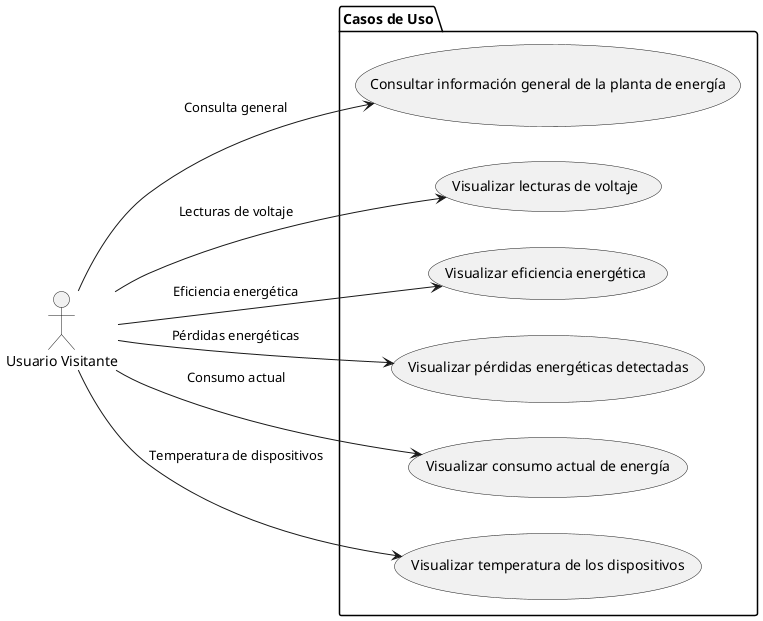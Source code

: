 @startuml
left to right direction

actor "Usuario Visitante" as Visitante

package "Casos de Uso" {

usecase "Consultar información general de la planta de energía" as UC1
usecase "Visualizar lecturas de voltaje" as UC2
usecase "Visualizar eficiencia energética" as UC3
usecase "Visualizar pérdidas energéticas detectadas" as UC4
usecase "Visualizar consumo actual de energía" as UC5
usecase "Visualizar temperatura de los dispositivos" as UC6

    Visitante --> UC1 : "Consulta general"
    Visitante --> UC2 : "Lecturas de voltaje"
    Visitante --> UC3 : "Eficiencia energética"
    Visitante --> UC4 : "Pérdidas energéticas"
    Visitante --> UC5 : "Consumo actual"
    Visitante --> UC6 : "Temperatura de dispositivos"

}
@enduml